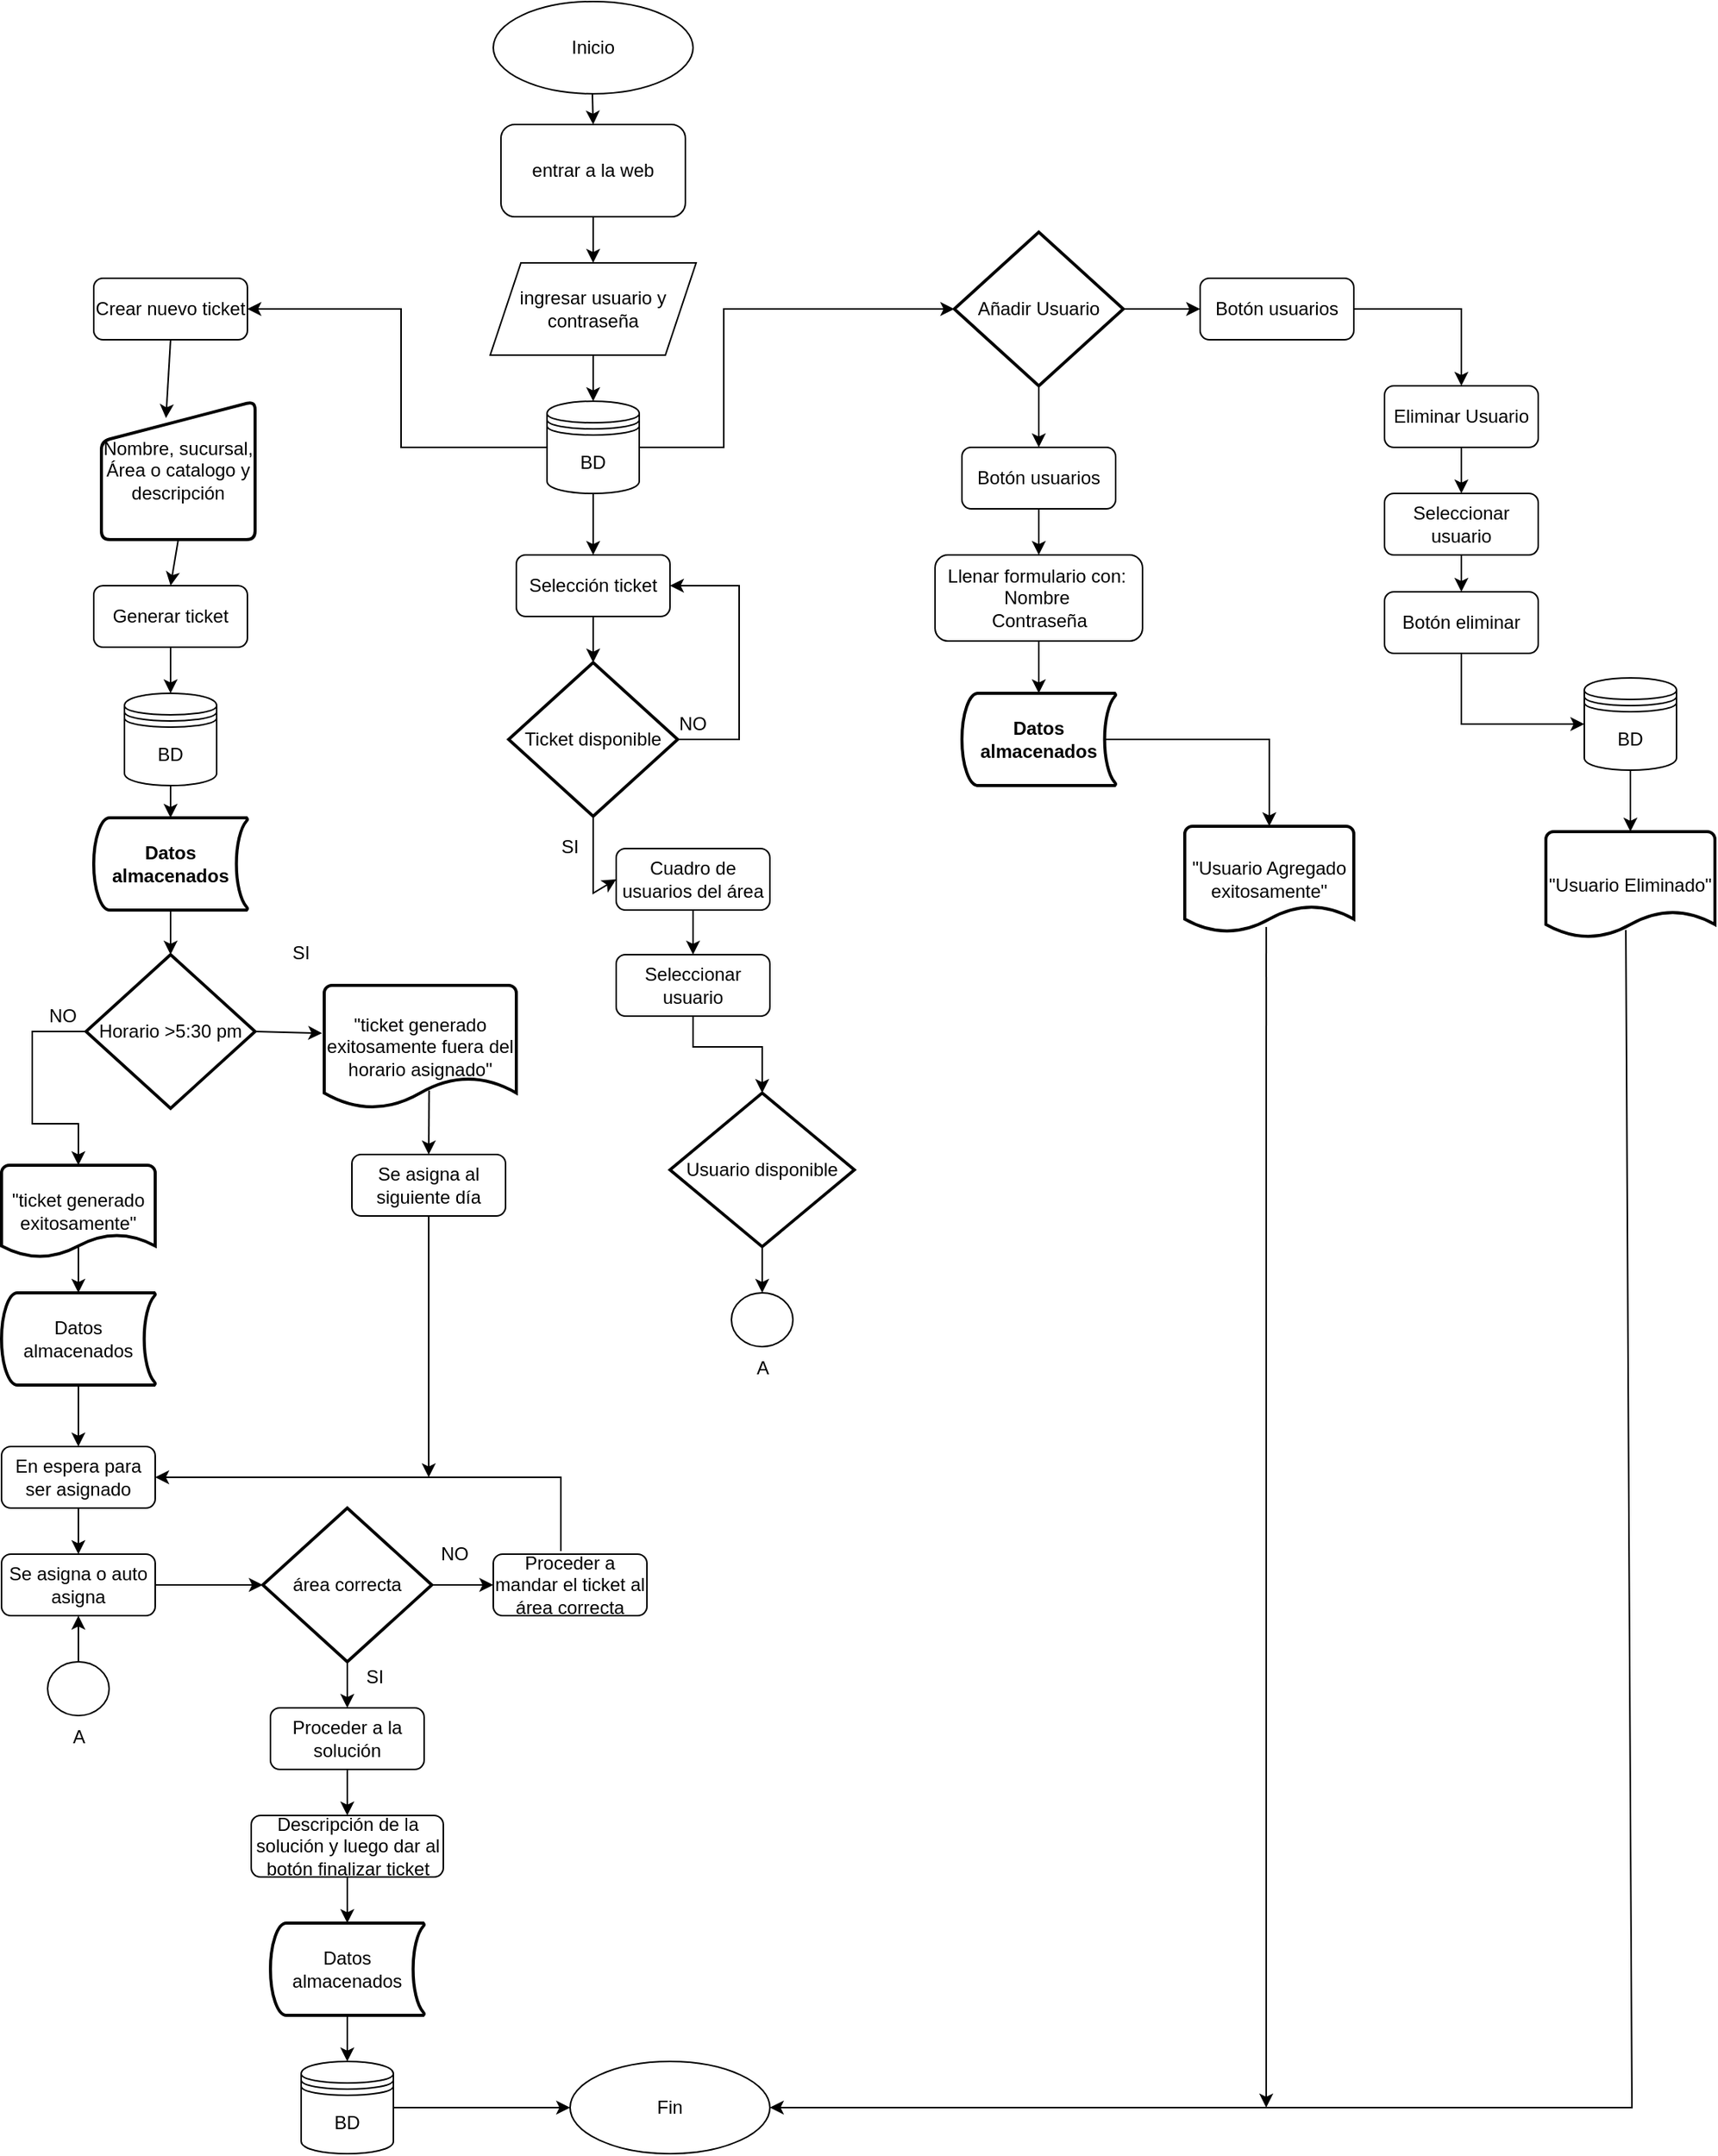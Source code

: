 <mxfile version="15.8.3" type="github"><diagram id="vZbtxj8ZJ_9b9shXOp8P" name="Page-1"><mxGraphModel dx="1021" dy="567" grid="1" gridSize="10" guides="1" tooltips="1" connect="1" arrows="1" fold="1" page="1" pageScale="1" pageWidth="1169" pageHeight="827" math="0" shadow="0"><root><mxCell id="0"/><mxCell id="1" parent="0"/><mxCell id="MDpw3FP15gddesKLYSIS-1" value="Inicio" style="ellipse;whiteSpace=wrap;html=1;" vertex="1" parent="1"><mxGeometry x="340" y="10" width="130" height="60" as="geometry"/></mxCell><mxCell id="MDpw3FP15gddesKLYSIS-4" value="entrar a la web" style="rounded=1;whiteSpace=wrap;html=1;" vertex="1" parent="1"><mxGeometry x="345" y="90" width="120" height="60" as="geometry"/></mxCell><mxCell id="MDpw3FP15gddesKLYSIS-5" value="" style="endArrow=classic;html=1;rounded=0;" edge="1" parent="1"><mxGeometry width="50" height="50" relative="1" as="geometry"><mxPoint x="404.5" y="70" as="sourcePoint"/><mxPoint x="405" y="90" as="targetPoint"/></mxGeometry></mxCell><mxCell id="MDpw3FP15gddesKLYSIS-7" value="ingresar usuario y contraseña" style="shape=parallelogram;perimeter=parallelogramPerimeter;whiteSpace=wrap;html=1;fixedSize=1;" vertex="1" parent="1"><mxGeometry x="338" y="180" width="134" height="60" as="geometry"/></mxCell><mxCell id="MDpw3FP15gddesKLYSIS-8" value="BD" style="shape=datastore;whiteSpace=wrap;html=1;" vertex="1" parent="1"><mxGeometry x="375" y="270" width="60" height="60" as="geometry"/></mxCell><mxCell id="MDpw3FP15gddesKLYSIS-10" value="" style="endArrow=classic;html=1;rounded=0;exitX=0.5;exitY=1;exitDx=0;exitDy=0;entryX=0.5;entryY=0;entryDx=0;entryDy=0;" edge="1" parent="1" source="MDpw3FP15gddesKLYSIS-4" target="MDpw3FP15gddesKLYSIS-7"><mxGeometry width="50" height="50" relative="1" as="geometry"><mxPoint x="390" y="240" as="sourcePoint"/><mxPoint x="440" y="190" as="targetPoint"/></mxGeometry></mxCell><mxCell id="MDpw3FP15gddesKLYSIS-14" value="Crear nuevo ticket" style="rounded=1;whiteSpace=wrap;html=1;" vertex="1" parent="1"><mxGeometry x="80" y="190" width="100" height="40" as="geometry"/></mxCell><mxCell id="MDpw3FP15gddesKLYSIS-15" value="Nombre, sucursal, Área o catalogo y descripción" style="html=1;strokeWidth=2;shape=manualInput;whiteSpace=wrap;rounded=1;size=26;arcSize=11;" vertex="1" parent="1"><mxGeometry x="85" y="270" width="100" height="90" as="geometry"/></mxCell><mxCell id="MDpw3FP15gddesKLYSIS-16" value="Generar ticket" style="rounded=1;whiteSpace=wrap;html=1;" vertex="1" parent="1"><mxGeometry x="80" y="390" width="100" height="40" as="geometry"/></mxCell><mxCell id="MDpw3FP15gddesKLYSIS-17" value="Datos almacenados" style="strokeWidth=2;html=1;shape=mxgraph.flowchart.stored_data;whiteSpace=wrap;fontStyle=1" vertex="1" parent="1"><mxGeometry x="80" y="541" width="100" height="60" as="geometry"/></mxCell><mxCell id="MDpw3FP15gddesKLYSIS-18" value="BD" style="shape=datastore;whiteSpace=wrap;html=1;" vertex="1" parent="1"><mxGeometry x="100" y="460" width="60" height="60" as="geometry"/></mxCell><mxCell id="MDpw3FP15gddesKLYSIS-19" value="Horario &amp;gt;5:30 pm" style="strokeWidth=2;html=1;shape=mxgraph.flowchart.decision;whiteSpace=wrap;" vertex="1" parent="1"><mxGeometry x="75" y="630" width="110" height="100" as="geometry"/></mxCell><mxCell id="MDpw3FP15gddesKLYSIS-22" value="Datos almacenados" style="strokeWidth=2;html=1;shape=mxgraph.flowchart.stored_data;whiteSpace=wrap;" vertex="1" parent="1"><mxGeometry x="20" y="850" width="100" height="60" as="geometry"/></mxCell><mxCell id="MDpw3FP15gddesKLYSIS-23" value="En espera para ser asignado" style="rounded=1;whiteSpace=wrap;html=1;" vertex="1" parent="1"><mxGeometry x="20" y="950" width="100" height="40" as="geometry"/></mxCell><mxCell id="MDpw3FP15gddesKLYSIS-24" value="Se asigna al siguiente día" style="rounded=1;whiteSpace=wrap;html=1;" vertex="1" parent="1"><mxGeometry x="248" y="760" width="100" height="40" as="geometry"/></mxCell><mxCell id="MDpw3FP15gddesKLYSIS-25" value="área correcta" style="strokeWidth=2;html=1;shape=mxgraph.flowchart.decision;whiteSpace=wrap;" vertex="1" parent="1"><mxGeometry x="190" y="990" width="110" height="100" as="geometry"/></mxCell><mxCell id="MDpw3FP15gddesKLYSIS-26" value="Se asigna o auto asigna" style="rounded=1;whiteSpace=wrap;html=1;" vertex="1" parent="1"><mxGeometry x="20" y="1020" width="100" height="40" as="geometry"/></mxCell><mxCell id="MDpw3FP15gddesKLYSIS-27" value="" style="endArrow=classic;html=1;rounded=0;entryX=1;entryY=0.5;entryDx=0;entryDy=0;exitX=0;exitY=0.5;exitDx=0;exitDy=0;" edge="1" parent="1" source="MDpw3FP15gddesKLYSIS-8" target="MDpw3FP15gddesKLYSIS-14"><mxGeometry width="50" height="50" relative="1" as="geometry"><mxPoint x="230" y="210" as="sourcePoint"/><mxPoint x="300" y="220" as="targetPoint"/><Array as="points"><mxPoint x="280" y="300"/><mxPoint x="280" y="290"/><mxPoint x="280" y="210"/></Array></mxGeometry></mxCell><mxCell id="MDpw3FP15gddesKLYSIS-28" value="" style="endArrow=classic;html=1;rounded=0;exitX=0.5;exitY=1;exitDx=0;exitDy=0;entryX=0.42;entryY=0.122;entryDx=0;entryDy=0;entryPerimeter=0;" edge="1" parent="1" source="MDpw3FP15gddesKLYSIS-14" target="MDpw3FP15gddesKLYSIS-15"><mxGeometry width="50" height="50" relative="1" as="geometry"><mxPoint x="368" y="230" as="sourcePoint"/><mxPoint x="130" y="280" as="targetPoint"/></mxGeometry></mxCell><mxCell id="MDpw3FP15gddesKLYSIS-29" value="" style="endArrow=classic;html=1;rounded=0;entryX=0.5;entryY=0;entryDx=0;entryDy=0;exitX=0.5;exitY=1;exitDx=0;exitDy=0;" edge="1" parent="1" source="MDpw3FP15gddesKLYSIS-15" target="MDpw3FP15gddesKLYSIS-16"><mxGeometry width="50" height="50" relative="1" as="geometry"><mxPoint x="378" y="240" as="sourcePoint"/><mxPoint x="320" y="240" as="targetPoint"/></mxGeometry></mxCell><mxCell id="MDpw3FP15gddesKLYSIS-30" value="" style="endArrow=classic;html=1;rounded=0;entryX=0.5;entryY=0;entryDx=0;entryDy=0;exitX=0.5;exitY=1;exitDx=0;exitDy=0;" edge="1" parent="1" source="MDpw3FP15gddesKLYSIS-16" target="MDpw3FP15gddesKLYSIS-18"><mxGeometry width="50" height="50" relative="1" as="geometry"><mxPoint x="388" y="250" as="sourcePoint"/><mxPoint x="330" y="250" as="targetPoint"/></mxGeometry></mxCell><mxCell id="MDpw3FP15gddesKLYSIS-31" value="" style="endArrow=classic;html=1;rounded=0;entryX=0.5;entryY=0;entryDx=0;entryDy=0;exitX=0.5;exitY=1;exitDx=0;exitDy=0;entryPerimeter=0;" edge="1" parent="1" source="MDpw3FP15gddesKLYSIS-18" target="MDpw3FP15gddesKLYSIS-17"><mxGeometry width="50" height="50" relative="1" as="geometry"><mxPoint x="140" y="440" as="sourcePoint"/><mxPoint x="140" y="470" as="targetPoint"/></mxGeometry></mxCell><mxCell id="MDpw3FP15gddesKLYSIS-32" value="" style="endArrow=classic;html=1;rounded=0;entryX=0.5;entryY=0;entryDx=0;entryDy=0;exitX=0.5;exitY=1;exitDx=0;exitDy=0;entryPerimeter=0;exitPerimeter=0;" edge="1" parent="1" source="MDpw3FP15gddesKLYSIS-17" target="MDpw3FP15gddesKLYSIS-19"><mxGeometry width="50" height="50" relative="1" as="geometry"><mxPoint x="150" y="450" as="sourcePoint"/><mxPoint x="150" y="480" as="targetPoint"/></mxGeometry></mxCell><mxCell id="MDpw3FP15gddesKLYSIS-33" value="" style="endArrow=classic;html=1;rounded=0;exitX=0;exitY=0.5;exitDx=0;exitDy=0;exitPerimeter=0;entryX=0.5;entryY=0;entryDx=0;entryDy=0;entryPerimeter=0;" edge="1" parent="1" source="MDpw3FP15gddesKLYSIS-19" target="MDpw3FP15gddesKLYSIS-121"><mxGeometry width="50" height="50" relative="1" as="geometry"><mxPoint x="30" y="690" as="sourcePoint"/><mxPoint x="70" y="750" as="targetPoint"/><Array as="points"><mxPoint x="40" y="680"/><mxPoint x="40" y="740"/><mxPoint x="70" y="740"/></Array></mxGeometry></mxCell><mxCell id="MDpw3FP15gddesKLYSIS-35" value="" style="endArrow=classic;html=1;rounded=0;exitX=1;exitY=0.5;exitDx=0;exitDy=0;exitPerimeter=0;entryX=-0.011;entryY=0.389;entryDx=0;entryDy=0;entryPerimeter=0;" edge="1" parent="1" source="MDpw3FP15gddesKLYSIS-19" target="MDpw3FP15gddesKLYSIS-122"><mxGeometry width="50" height="50" relative="1" as="geometry"><mxPoint x="170" y="470" as="sourcePoint"/><mxPoint x="220" y="680" as="targetPoint"/></mxGeometry></mxCell><mxCell id="MDpw3FP15gddesKLYSIS-37" value="" style="endArrow=classic;html=1;rounded=0;entryX=0.5;entryY=0;entryDx=0;entryDy=0;entryPerimeter=0;exitX=0.5;exitY=0.879;exitDx=0;exitDy=0;exitPerimeter=0;" edge="1" parent="1" source="MDpw3FP15gddesKLYSIS-121" target="MDpw3FP15gddesKLYSIS-22"><mxGeometry width="50" height="50" relative="1" as="geometry"><mxPoint x="100" y="840" as="sourcePoint"/><mxPoint x="80" y="790" as="targetPoint"/></mxGeometry></mxCell><mxCell id="MDpw3FP15gddesKLYSIS-38" value="" style="endArrow=classic;html=1;rounded=0;entryX=0.5;entryY=0;entryDx=0;entryDy=0;exitX=0.5;exitY=1;exitDx=0;exitDy=0;exitPerimeter=0;" edge="1" parent="1" source="MDpw3FP15gddesKLYSIS-22" target="MDpw3FP15gddesKLYSIS-23"><mxGeometry width="50" height="50" relative="1" as="geometry"><mxPoint x="80" y="830" as="sourcePoint"/><mxPoint x="80" y="860" as="targetPoint"/></mxGeometry></mxCell><mxCell id="MDpw3FP15gddesKLYSIS-39" value="" style="endArrow=classic;html=1;rounded=0;entryX=0.5;entryY=0;entryDx=0;entryDy=0;exitX=0.5;exitY=1;exitDx=0;exitDy=0;" edge="1" parent="1" source="MDpw3FP15gddesKLYSIS-23" target="MDpw3FP15gddesKLYSIS-26"><mxGeometry width="50" height="50" relative="1" as="geometry"><mxPoint x="90" y="840" as="sourcePoint"/><mxPoint x="90" y="870" as="targetPoint"/></mxGeometry></mxCell><mxCell id="MDpw3FP15gddesKLYSIS-41" value="" style="endArrow=classic;html=1;rounded=0;entryX=0.5;entryY=0;entryDx=0;entryDy=0;exitX=0.546;exitY=0.854;exitDx=0;exitDy=0;exitPerimeter=0;" edge="1" parent="1" source="MDpw3FP15gddesKLYSIS-122" target="MDpw3FP15gddesKLYSIS-24"><mxGeometry width="50" height="50" relative="1" as="geometry"><mxPoint x="298" y="730" as="sourcePoint"/><mxPoint x="248" y="690" as="targetPoint"/></mxGeometry></mxCell><mxCell id="MDpw3FP15gddesKLYSIS-42" value="" style="endArrow=classic;html=1;rounded=0;entryX=0;entryY=0.5;entryDx=0;entryDy=0;exitX=1;exitY=0.5;exitDx=0;exitDy=0;entryPerimeter=0;" edge="1" parent="1" source="MDpw3FP15gddesKLYSIS-26" target="MDpw3FP15gddesKLYSIS-25"><mxGeometry width="50" height="50" relative="1" as="geometry"><mxPoint x="80" y="1000" as="sourcePoint"/><mxPoint x="80" y="1030" as="targetPoint"/></mxGeometry></mxCell><mxCell id="MDpw3FP15gddesKLYSIS-43" value="Proceder a la solución" style="rounded=1;whiteSpace=wrap;html=1;" vertex="1" parent="1"><mxGeometry x="195" y="1120" width="100" height="40" as="geometry"/></mxCell><mxCell id="MDpw3FP15gddesKLYSIS-44" value="Descripción de la solución y luego dar al botón finalizar ticket" style="rounded=1;whiteSpace=wrap;html=1;" vertex="1" parent="1"><mxGeometry x="182.5" y="1190" width="125" height="40" as="geometry"/></mxCell><mxCell id="MDpw3FP15gddesKLYSIS-45" value="Datos almacenados" style="strokeWidth=2;html=1;shape=mxgraph.flowchart.stored_data;whiteSpace=wrap;" vertex="1" parent="1"><mxGeometry x="195" y="1260" width="100" height="60" as="geometry"/></mxCell><mxCell id="MDpw3FP15gddesKLYSIS-46" value="BD" style="shape=datastore;whiteSpace=wrap;html=1;" vertex="1" parent="1"><mxGeometry x="215" y="1350" width="60" height="60" as="geometry"/></mxCell><mxCell id="MDpw3FP15gddesKLYSIS-47" value="Fin" style="ellipse;whiteSpace=wrap;html=1;" vertex="1" parent="1"><mxGeometry x="390" y="1350" width="130" height="60" as="geometry"/></mxCell><mxCell id="MDpw3FP15gddesKLYSIS-48" value="" style="endArrow=classic;html=1;rounded=0;entryX=0.5;entryY=0;entryDx=0;entryDy=0;exitX=0.5;exitY=1;exitDx=0;exitDy=0;exitPerimeter=0;" edge="1" parent="1" source="MDpw3FP15gddesKLYSIS-25" target="MDpw3FP15gddesKLYSIS-43"><mxGeometry width="50" height="50" relative="1" as="geometry"><mxPoint x="130" y="1050" as="sourcePoint"/><mxPoint x="200" y="1050" as="targetPoint"/></mxGeometry></mxCell><mxCell id="MDpw3FP15gddesKLYSIS-49" value="" style="endArrow=classic;html=1;rounded=0;entryX=0.5;entryY=0;entryDx=0;entryDy=0;exitX=0.5;exitY=1;exitDx=0;exitDy=0;" edge="1" parent="1" source="MDpw3FP15gddesKLYSIS-43" target="MDpw3FP15gddesKLYSIS-44"><mxGeometry width="50" height="50" relative="1" as="geometry"><mxPoint x="140" y="1060" as="sourcePoint"/><mxPoint x="210" y="1060" as="targetPoint"/></mxGeometry></mxCell><mxCell id="MDpw3FP15gddesKLYSIS-50" value="" style="endArrow=classic;html=1;rounded=0;entryX=0.5;entryY=0;entryDx=0;entryDy=0;exitX=0.5;exitY=1;exitDx=0;exitDy=0;entryPerimeter=0;" edge="1" parent="1" source="MDpw3FP15gddesKLYSIS-44" target="MDpw3FP15gddesKLYSIS-45"><mxGeometry width="50" height="50" relative="1" as="geometry"><mxPoint x="150" y="1070" as="sourcePoint"/><mxPoint x="220" y="1070" as="targetPoint"/></mxGeometry></mxCell><mxCell id="MDpw3FP15gddesKLYSIS-51" value="" style="endArrow=classic;html=1;rounded=0;entryX=0.5;entryY=0;entryDx=0;entryDy=0;exitX=0.5;exitY=1;exitDx=0;exitDy=0;exitPerimeter=0;" edge="1" parent="1" source="MDpw3FP15gddesKLYSIS-45" target="MDpw3FP15gddesKLYSIS-46"><mxGeometry width="50" height="50" relative="1" as="geometry"><mxPoint x="160" y="1080" as="sourcePoint"/><mxPoint x="230" y="1080" as="targetPoint"/></mxGeometry></mxCell><mxCell id="MDpw3FP15gddesKLYSIS-52" value="" style="endArrow=classic;html=1;rounded=0;entryX=0;entryY=0.5;entryDx=0;entryDy=0;exitX=1;exitY=0.5;exitDx=0;exitDy=0;" edge="1" parent="1" source="MDpw3FP15gddesKLYSIS-46" target="MDpw3FP15gddesKLYSIS-47"><mxGeometry width="50" height="50" relative="1" as="geometry"><mxPoint x="255" y="1330" as="sourcePoint"/><mxPoint x="255" y="1360" as="targetPoint"/></mxGeometry></mxCell><mxCell id="MDpw3FP15gddesKLYSIS-53" value="SI" style="text;html=1;strokeColor=none;fillColor=none;align=center;verticalAlign=middle;whiteSpace=wrap;rounded=0;" vertex="1" parent="1"><mxGeometry x="248" y="1090" width="30" height="20" as="geometry"/></mxCell><mxCell id="MDpw3FP15gddesKLYSIS-54" value="Proceder a mandar el ticket al área correcta" style="rounded=1;whiteSpace=wrap;html=1;" vertex="1" parent="1"><mxGeometry x="340" y="1020" width="100" height="40" as="geometry"/></mxCell><mxCell id="MDpw3FP15gddesKLYSIS-55" value="" style="endArrow=classic;html=1;rounded=0;entryX=0;entryY=0.5;entryDx=0;entryDy=0;exitX=1;exitY=0.5;exitDx=0;exitDy=0;exitPerimeter=0;" edge="1" parent="1" source="MDpw3FP15gddesKLYSIS-25" target="MDpw3FP15gddesKLYSIS-54"><mxGeometry width="50" height="50" relative="1" as="geometry"><mxPoint x="255" y="1100" as="sourcePoint"/><mxPoint x="255" y="1130" as="targetPoint"/></mxGeometry></mxCell><mxCell id="MDpw3FP15gddesKLYSIS-56" value="" style="endArrow=classic;html=1;rounded=0;exitX=0.44;exitY=-0.05;exitDx=0;exitDy=0;exitPerimeter=0;entryX=1;entryY=0.5;entryDx=0;entryDy=0;" edge="1" parent="1" source="MDpw3FP15gddesKLYSIS-54" target="MDpw3FP15gddesKLYSIS-23"><mxGeometry width="50" height="50" relative="1" as="geometry"><mxPoint x="310" y="1050" as="sourcePoint"/><mxPoint x="380" y="960" as="targetPoint"/><Array as="points"><mxPoint x="384" y="970"/></Array></mxGeometry></mxCell><mxCell id="MDpw3FP15gddesKLYSIS-58" value="Selección ticket" style="rounded=1;whiteSpace=wrap;html=1;" vertex="1" parent="1"><mxGeometry x="355" y="370" width="100" height="40" as="geometry"/></mxCell><mxCell id="MDpw3FP15gddesKLYSIS-59" value="Ticket disponible" style="strokeWidth=2;html=1;shape=mxgraph.flowchart.decision;whiteSpace=wrap;" vertex="1" parent="1"><mxGeometry x="350" y="440" width="110" height="100" as="geometry"/></mxCell><mxCell id="MDpw3FP15gddesKLYSIS-60" value="Cuadro de usuarios del área" style="rounded=1;whiteSpace=wrap;html=1;" vertex="1" parent="1"><mxGeometry x="420" y="561" width="100" height="40" as="geometry"/></mxCell><mxCell id="MDpw3FP15gddesKLYSIS-61" value="Seleccionar usuario" style="rounded=1;whiteSpace=wrap;html=1;" vertex="1" parent="1"><mxGeometry x="420" y="630" width="100" height="40" as="geometry"/></mxCell><mxCell id="MDpw3FP15gddesKLYSIS-62" value="Usuario disponible" style="strokeWidth=2;html=1;shape=mxgraph.flowchart.decision;whiteSpace=wrap;" vertex="1" parent="1"><mxGeometry x="455" y="720" width="120" height="100" as="geometry"/></mxCell><mxCell id="MDpw3FP15gddesKLYSIS-70" value="A" style="verticalLabelPosition=bottom;verticalAlign=top;html=1;shape=mxgraph.flowchart.on-page_reference;" vertex="1" parent="1"><mxGeometry x="495" y="850" width="40" height="35" as="geometry"/></mxCell><mxCell id="MDpw3FP15gddesKLYSIS-75" value="" style="endArrow=classic;html=1;rounded=0;exitX=1;exitY=0.5;exitDx=0;exitDy=0;entryX=0;entryY=0.5;entryDx=0;entryDy=0;entryPerimeter=0;" edge="1" parent="1" source="MDpw3FP15gddesKLYSIS-8" target="MDpw3FP15gddesKLYSIS-89"><mxGeometry width="50" height="50" relative="1" as="geometry"><mxPoint x="590" y="220" as="sourcePoint"/><mxPoint x="520" y="210.0" as="targetPoint"/><Array as="points"><mxPoint x="490" y="300"/><mxPoint x="490" y="210"/></Array></mxGeometry></mxCell><mxCell id="MDpw3FP15gddesKLYSIS-76" value="" style="endArrow=classic;html=1;rounded=0;exitX=0.5;exitY=1;exitDx=0;exitDy=0;entryX=0.5;entryY=0;entryDx=0;entryDy=0;" edge="1" parent="1" source="MDpw3FP15gddesKLYSIS-7" target="MDpw3FP15gddesKLYSIS-8"><mxGeometry width="50" height="50" relative="1" as="geometry"><mxPoint x="415" y="160" as="sourcePoint"/><mxPoint x="415" y="190" as="targetPoint"/></mxGeometry></mxCell><mxCell id="MDpw3FP15gddesKLYSIS-77" value="" style="endArrow=classic;html=1;rounded=0;exitX=0.5;exitY=1;exitDx=0;exitDy=0;entryX=0.5;entryY=0;entryDx=0;entryDy=0;" edge="1" parent="1" source="MDpw3FP15gddesKLYSIS-8" target="MDpw3FP15gddesKLYSIS-58"><mxGeometry width="50" height="50" relative="1" as="geometry"><mxPoint x="415" y="250" as="sourcePoint"/><mxPoint x="405" y="364" as="targetPoint"/></mxGeometry></mxCell><mxCell id="MDpw3FP15gddesKLYSIS-78" value="" style="endArrow=classic;html=1;rounded=0;exitX=0.5;exitY=1;exitDx=0;exitDy=0;" edge="1" parent="1" source="MDpw3FP15gddesKLYSIS-24"><mxGeometry width="50" height="50" relative="1" as="geometry"><mxPoint x="308" y="715" as="sourcePoint"/><mxPoint x="298" y="970" as="targetPoint"/></mxGeometry></mxCell><mxCell id="MDpw3FP15gddesKLYSIS-79" value="" style="endArrow=classic;html=1;rounded=0;exitX=0.5;exitY=1;exitDx=0;exitDy=0;entryX=0.5;entryY=0;entryDx=0;entryDy=0;entryPerimeter=0;" edge="1" parent="1" source="MDpw3FP15gddesKLYSIS-58" target="MDpw3FP15gddesKLYSIS-59"><mxGeometry width="50" height="50" relative="1" as="geometry"><mxPoint x="415" y="340" as="sourcePoint"/><mxPoint x="415" y="380" as="targetPoint"/></mxGeometry></mxCell><mxCell id="MDpw3FP15gddesKLYSIS-80" value="" style="endArrow=classic;html=1;rounded=0;exitX=0.5;exitY=1;exitDx=0;exitDy=0;entryX=0;entryY=0.5;entryDx=0;entryDy=0;exitPerimeter=0;" edge="1" parent="1" source="MDpw3FP15gddesKLYSIS-59" target="MDpw3FP15gddesKLYSIS-60"><mxGeometry width="50" height="50" relative="1" as="geometry"><mxPoint x="415" y="420" as="sourcePoint"/><mxPoint x="415" y="450" as="targetPoint"/><Array as="points"><mxPoint x="405" y="590"/></Array></mxGeometry></mxCell><mxCell id="MDpw3FP15gddesKLYSIS-81" value="" style="endArrow=classic;html=1;rounded=0;exitX=0.5;exitY=1;exitDx=0;exitDy=0;entryX=0.5;entryY=0;entryDx=0;entryDy=0;" edge="1" parent="1" source="MDpw3FP15gddesKLYSIS-60" target="MDpw3FP15gddesKLYSIS-61"><mxGeometry width="50" height="50" relative="1" as="geometry"><mxPoint x="425" y="430" as="sourcePoint"/><mxPoint x="425" y="460" as="targetPoint"/></mxGeometry></mxCell><mxCell id="MDpw3FP15gddesKLYSIS-83" value="A" style="verticalLabelPosition=bottom;verticalAlign=top;html=1;shape=mxgraph.flowchart.on-page_reference;" vertex="1" parent="1"><mxGeometry x="50" y="1090" width="40" height="35" as="geometry"/></mxCell><mxCell id="MDpw3FP15gddesKLYSIS-84" value="" style="endArrow=classic;html=1;rounded=0;exitX=0.5;exitY=0;exitDx=0;exitDy=0;exitPerimeter=0;entryX=0.5;entryY=1;entryDx=0;entryDy=0;" edge="1" parent="1" source="MDpw3FP15gddesKLYSIS-83" target="MDpw3FP15gddesKLYSIS-26"><mxGeometry width="50" height="50" relative="1" as="geometry"><mxPoint x="130" y="1050" as="sourcePoint"/><mxPoint x="160" y="1040" as="targetPoint"/><Array as="points"/></mxGeometry></mxCell><mxCell id="MDpw3FP15gddesKLYSIS-86" value="" style="endArrow=classic;html=1;rounded=0;exitX=0.5;exitY=1;exitDx=0;exitDy=0;entryX=0.5;entryY=0;entryDx=0;entryDy=0;entryPerimeter=0;" edge="1" parent="1" source="MDpw3FP15gddesKLYSIS-61" target="MDpw3FP15gddesKLYSIS-62"><mxGeometry width="50" height="50" relative="1" as="geometry"><mxPoint x="480" y="611" as="sourcePoint"/><mxPoint x="480" y="640" as="targetPoint"/><Array as="points"><mxPoint x="470" y="690"/><mxPoint x="515" y="690"/></Array></mxGeometry></mxCell><mxCell id="MDpw3FP15gddesKLYSIS-87" value="" style="endArrow=classic;html=1;rounded=0;exitX=0.5;exitY=1;exitDx=0;exitDy=0;entryX=0.5;entryY=0;entryDx=0;entryDy=0;exitPerimeter=0;entryPerimeter=0;" edge="1" parent="1" source="MDpw3FP15gddesKLYSIS-62" target="MDpw3FP15gddesKLYSIS-70"><mxGeometry width="50" height="50" relative="1" as="geometry"><mxPoint x="480" y="611" as="sourcePoint"/><mxPoint x="480" y="640" as="targetPoint"/></mxGeometry></mxCell><mxCell id="MDpw3FP15gddesKLYSIS-89" value="Añadir Usuario" style="strokeWidth=2;html=1;shape=mxgraph.flowchart.decision;whiteSpace=wrap;" vertex="1" parent="1"><mxGeometry x="640" y="160" width="110" height="100" as="geometry"/></mxCell><mxCell id="MDpw3FP15gddesKLYSIS-90" value="Botón usuarios" style="rounded=1;whiteSpace=wrap;html=1;" vertex="1" parent="1"><mxGeometry x="645" y="300" width="100" height="40" as="geometry"/></mxCell><mxCell id="MDpw3FP15gddesKLYSIS-91" value="Llenar formulario con:&amp;nbsp;&lt;br&gt;Nombre&amp;nbsp;&lt;br&gt;Contraseña" style="rounded=1;whiteSpace=wrap;html=1;" vertex="1" parent="1"><mxGeometry x="627.5" y="370" width="135" height="56" as="geometry"/></mxCell><mxCell id="MDpw3FP15gddesKLYSIS-92" value="&quot;Usuario Agregado exitosamente&quot;" style="strokeWidth=2;html=1;shape=mxgraph.flowchart.document2;whiteSpace=wrap;size=0.25;" vertex="1" parent="1"><mxGeometry x="790" y="546.5" width="110" height="69" as="geometry"/></mxCell><mxCell id="MDpw3FP15gddesKLYSIS-93" value="Datos almacenados" style="strokeWidth=2;html=1;shape=mxgraph.flowchart.stored_data;whiteSpace=wrap;fontStyle=1" vertex="1" parent="1"><mxGeometry x="645" y="460" width="100" height="60" as="geometry"/></mxCell><mxCell id="MDpw3FP15gddesKLYSIS-94" value="BD" style="shape=datastore;whiteSpace=wrap;html=1;" vertex="1" parent="1"><mxGeometry x="1050" y="450" width="60" height="60" as="geometry"/></mxCell><mxCell id="MDpw3FP15gddesKLYSIS-96" value="Botón usuarios" style="rounded=1;whiteSpace=wrap;html=1;" vertex="1" parent="1"><mxGeometry x="800" y="190" width="100" height="40" as="geometry"/></mxCell><mxCell id="MDpw3FP15gddesKLYSIS-97" value="Eliminar Usuario" style="rounded=1;whiteSpace=wrap;html=1;" vertex="1" parent="1"><mxGeometry x="920" y="260" width="100" height="40" as="geometry"/></mxCell><mxCell id="MDpw3FP15gddesKLYSIS-98" value="&quot;Usuario Eliminado&quot;" style="strokeWidth=2;html=1;shape=mxgraph.flowchart.document2;whiteSpace=wrap;size=0.25;" vertex="1" parent="1"><mxGeometry x="1025" y="550" width="110" height="69" as="geometry"/></mxCell><mxCell id="MDpw3FP15gddesKLYSIS-99" value="Seleccionar usuario" style="rounded=1;whiteSpace=wrap;html=1;" vertex="1" parent="1"><mxGeometry x="920" y="330" width="100" height="40" as="geometry"/></mxCell><mxCell id="MDpw3FP15gddesKLYSIS-100" value="Botón eliminar" style="rounded=1;whiteSpace=wrap;html=1;" vertex="1" parent="1"><mxGeometry x="920" y="394" width="100" height="40" as="geometry"/></mxCell><mxCell id="MDpw3FP15gddesKLYSIS-102" value="NO" style="text;html=1;strokeColor=none;fillColor=none;align=center;verticalAlign=middle;whiteSpace=wrap;rounded=0;" vertex="1" parent="1"><mxGeometry x="300" y="1010" width="30" height="20" as="geometry"/></mxCell><mxCell id="MDpw3FP15gddesKLYSIS-103" value="SI" style="text;html=1;strokeColor=none;fillColor=none;align=center;verticalAlign=middle;whiteSpace=wrap;rounded=0;" vertex="1" parent="1"><mxGeometry x="200" y="619" width="30" height="20" as="geometry"/></mxCell><mxCell id="MDpw3FP15gddesKLYSIS-104" value="NO" style="text;html=1;strokeColor=none;fillColor=none;align=center;verticalAlign=middle;whiteSpace=wrap;rounded=0;" vertex="1" parent="1"><mxGeometry x="45" y="660" width="30" height="20" as="geometry"/></mxCell><mxCell id="MDpw3FP15gddesKLYSIS-105" value="SI" style="text;html=1;strokeColor=none;fillColor=none;align=center;verticalAlign=middle;whiteSpace=wrap;rounded=0;" vertex="1" parent="1"><mxGeometry x="375" y="550" width="30" height="20" as="geometry"/></mxCell><mxCell id="MDpw3FP15gddesKLYSIS-106" value="" style="endArrow=classic;html=1;rounded=0;exitX=1;exitY=0.5;exitDx=0;exitDy=0;entryX=1;entryY=0.5;entryDx=0;entryDy=0;exitPerimeter=0;" edge="1" parent="1" source="MDpw3FP15gddesKLYSIS-59" target="MDpw3FP15gddesKLYSIS-58"><mxGeometry width="50" height="50" relative="1" as="geometry"><mxPoint x="415" y="340" as="sourcePoint"/><mxPoint x="415" y="380" as="targetPoint"/><Array as="points"><mxPoint x="500" y="490"/><mxPoint x="500" y="390"/></Array></mxGeometry></mxCell><mxCell id="MDpw3FP15gddesKLYSIS-107" value="NO" style="text;html=1;strokeColor=none;fillColor=none;align=center;verticalAlign=middle;whiteSpace=wrap;rounded=0;" vertex="1" parent="1"><mxGeometry x="455" y="470" width="30" height="20" as="geometry"/></mxCell><mxCell id="MDpw3FP15gddesKLYSIS-109" value="" style="endArrow=classic;html=1;rounded=0;exitX=1;exitY=0.5;exitDx=0;exitDy=0;entryX=0;entryY=0.5;entryDx=0;entryDy=0;exitPerimeter=0;" edge="1" parent="1" source="MDpw3FP15gddesKLYSIS-89" target="MDpw3FP15gddesKLYSIS-96"><mxGeometry width="50" height="50" relative="1" as="geometry"><mxPoint x="590" y="220" as="sourcePoint"/><mxPoint x="650" y="220" as="targetPoint"/></mxGeometry></mxCell><mxCell id="MDpw3FP15gddesKLYSIS-110" value="" style="endArrow=classic;html=1;rounded=0;entryX=0.5;entryY=0;entryDx=0;entryDy=0;" edge="1" parent="1" source="MDpw3FP15gddesKLYSIS-89" target="MDpw3FP15gddesKLYSIS-90"><mxGeometry width="50" height="50" relative="1" as="geometry"><mxPoint x="600" y="230" as="sourcePoint"/><mxPoint x="660" y="230" as="targetPoint"/></mxGeometry></mxCell><mxCell id="MDpw3FP15gddesKLYSIS-111" value="" style="endArrow=classic;html=1;rounded=0;exitX=1;exitY=0.5;exitDx=0;exitDy=0;entryX=0.5;entryY=0;entryDx=0;entryDy=0;" edge="1" parent="1" source="MDpw3FP15gddesKLYSIS-96" target="MDpw3FP15gddesKLYSIS-97"><mxGeometry width="50" height="50" relative="1" as="geometry"><mxPoint x="610" y="240" as="sourcePoint"/><mxPoint x="670" y="240" as="targetPoint"/><Array as="points"><mxPoint x="970" y="210"/></Array></mxGeometry></mxCell><mxCell id="MDpw3FP15gddesKLYSIS-112" value="" style="endArrow=classic;html=1;rounded=0;exitX=0.5;exitY=1;exitDx=0;exitDy=0;entryX=0.5;entryY=0;entryDx=0;entryDy=0;" edge="1" parent="1" source="MDpw3FP15gddesKLYSIS-97" target="MDpw3FP15gddesKLYSIS-99"><mxGeometry width="50" height="50" relative="1" as="geometry"><mxPoint x="760" y="220" as="sourcePoint"/><mxPoint x="810" y="220" as="targetPoint"/></mxGeometry></mxCell><mxCell id="MDpw3FP15gddesKLYSIS-113" value="" style="endArrow=classic;html=1;rounded=0;exitX=0.5;exitY=1;exitDx=0;exitDy=0;entryX=0.5;entryY=0;entryDx=0;entryDy=0;" edge="1" parent="1" source="MDpw3FP15gddesKLYSIS-99" target="MDpw3FP15gddesKLYSIS-100"><mxGeometry width="50" height="50" relative="1" as="geometry"><mxPoint x="770" y="230" as="sourcePoint"/><mxPoint x="820" y="230" as="targetPoint"/></mxGeometry></mxCell><mxCell id="MDpw3FP15gddesKLYSIS-114" value="" style="endArrow=classic;html=1;rounded=0;exitX=0.5;exitY=1;exitDx=0;exitDy=0;entryX=0.5;entryY=0;entryDx=0;entryDy=0;" edge="1" parent="1" source="MDpw3FP15gddesKLYSIS-90" target="MDpw3FP15gddesKLYSIS-91"><mxGeometry width="50" height="50" relative="1" as="geometry"><mxPoint x="780" y="240" as="sourcePoint"/><mxPoint x="830" y="240" as="targetPoint"/></mxGeometry></mxCell><mxCell id="MDpw3FP15gddesKLYSIS-115" value="" style="endArrow=classic;html=1;rounded=0;exitX=0.5;exitY=1;exitDx=0;exitDy=0;entryX=0.5;entryY=0;entryDx=0;entryDy=0;entryPerimeter=0;" edge="1" parent="1" source="MDpw3FP15gddesKLYSIS-91" target="MDpw3FP15gddesKLYSIS-93"><mxGeometry width="50" height="50" relative="1" as="geometry"><mxPoint x="790" y="250" as="sourcePoint"/><mxPoint x="840" y="250" as="targetPoint"/></mxGeometry></mxCell><mxCell id="MDpw3FP15gddesKLYSIS-116" value="" style="endArrow=classic;html=1;rounded=0;exitX=0.93;exitY=0.5;exitDx=0;exitDy=0;entryX=0.5;entryY=0;entryDx=0;entryDy=0;exitPerimeter=0;entryPerimeter=0;" edge="1" parent="1" source="MDpw3FP15gddesKLYSIS-93" target="MDpw3FP15gddesKLYSIS-92"><mxGeometry width="50" height="50" relative="1" as="geometry"><mxPoint x="800" y="260" as="sourcePoint"/><mxPoint x="850" y="260" as="targetPoint"/><Array as="points"><mxPoint x="845" y="490"/></Array></mxGeometry></mxCell><mxCell id="MDpw3FP15gddesKLYSIS-117" value="" style="endArrow=classic;html=1;rounded=0;exitX=0.5;exitY=1;exitDx=0;exitDy=0;entryX=0;entryY=0.5;entryDx=0;entryDy=0;" edge="1" parent="1" source="MDpw3FP15gddesKLYSIS-100" target="MDpw3FP15gddesKLYSIS-94"><mxGeometry width="50" height="50" relative="1" as="geometry"><mxPoint x="705" y="436" as="sourcePoint"/><mxPoint x="705" y="470" as="targetPoint"/><Array as="points"><mxPoint x="970" y="480"/></Array></mxGeometry></mxCell><mxCell id="MDpw3FP15gddesKLYSIS-118" value="" style="endArrow=classic;html=1;rounded=0;exitX=0.5;exitY=1;exitDx=0;exitDy=0;entryX=0.5;entryY=0;entryDx=0;entryDy=0;entryPerimeter=0;" edge="1" parent="1" source="MDpw3FP15gddesKLYSIS-94" target="MDpw3FP15gddesKLYSIS-98"><mxGeometry width="50" height="50" relative="1" as="geometry"><mxPoint x="980" y="380" as="sourcePoint"/><mxPoint x="980" y="404" as="targetPoint"/></mxGeometry></mxCell><mxCell id="MDpw3FP15gddesKLYSIS-119" value="" style="endArrow=classic;html=1;rounded=0;exitX=0.473;exitY=0.928;exitDx=0;exitDy=0;exitPerimeter=0;entryX=1;entryY=0.5;entryDx=0;entryDy=0;" edge="1" parent="1" source="MDpw3FP15gddesKLYSIS-98" target="MDpw3FP15gddesKLYSIS-47"><mxGeometry width="50" height="50" relative="1" as="geometry"><mxPoint x="308" y="810" as="sourcePoint"/><mxPoint x="1090" y="1310" as="targetPoint"/><Array as="points"><mxPoint x="1081" y="1380"/></Array></mxGeometry></mxCell><mxCell id="MDpw3FP15gddesKLYSIS-120" value="" style="endArrow=classic;html=1;rounded=0;exitX=0.482;exitY=0.949;exitDx=0;exitDy=0;exitPerimeter=0;" edge="1" parent="1" source="MDpw3FP15gddesKLYSIS-92"><mxGeometry width="50" height="50" relative="1" as="geometry"><mxPoint x="480" y="611" as="sourcePoint"/><mxPoint x="843" y="1380" as="targetPoint"/></mxGeometry></mxCell><mxCell id="MDpw3FP15gddesKLYSIS-121" value="&lt;span&gt;&quot;ticket generado exitosamente&quot;&lt;/span&gt;" style="strokeWidth=2;html=1;shape=mxgraph.flowchart.document2;whiteSpace=wrap;size=0.25;" vertex="1" parent="1"><mxGeometry x="20" y="767" width="100" height="60" as="geometry"/></mxCell><mxCell id="MDpw3FP15gddesKLYSIS-122" value="&lt;span&gt;&quot;&lt;/span&gt;ticket generado exitosamente fuera del horario asignado&lt;span&gt;&quot;&lt;/span&gt;" style="strokeWidth=2;html=1;shape=mxgraph.flowchart.document2;whiteSpace=wrap;size=0.25;" vertex="1" parent="1"><mxGeometry x="230" y="650" width="125" height="80" as="geometry"/></mxCell></root></mxGraphModel></diagram></mxfile>
